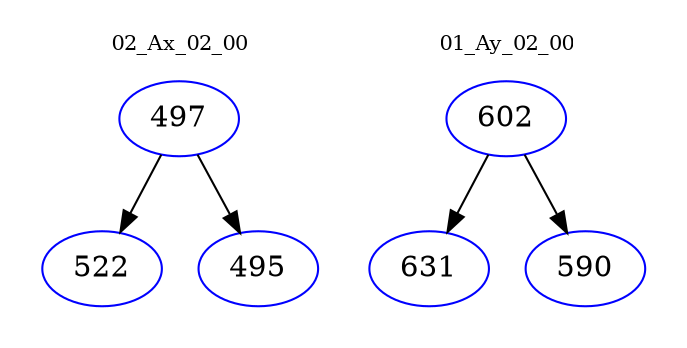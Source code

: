 digraph{
subgraph cluster_0 {
color = white
label = "02_Ax_02_00";
fontsize=10;
T0_497 [label="497", color="blue"]
T0_497 -> T0_522 [color="black"]
T0_522 [label="522", color="blue"]
T0_497 -> T0_495 [color="black"]
T0_495 [label="495", color="blue"]
}
subgraph cluster_1 {
color = white
label = "01_Ay_02_00";
fontsize=10;
T1_602 [label="602", color="blue"]
T1_602 -> T1_631 [color="black"]
T1_631 [label="631", color="blue"]
T1_602 -> T1_590 [color="black"]
T1_590 [label="590", color="blue"]
}
}
